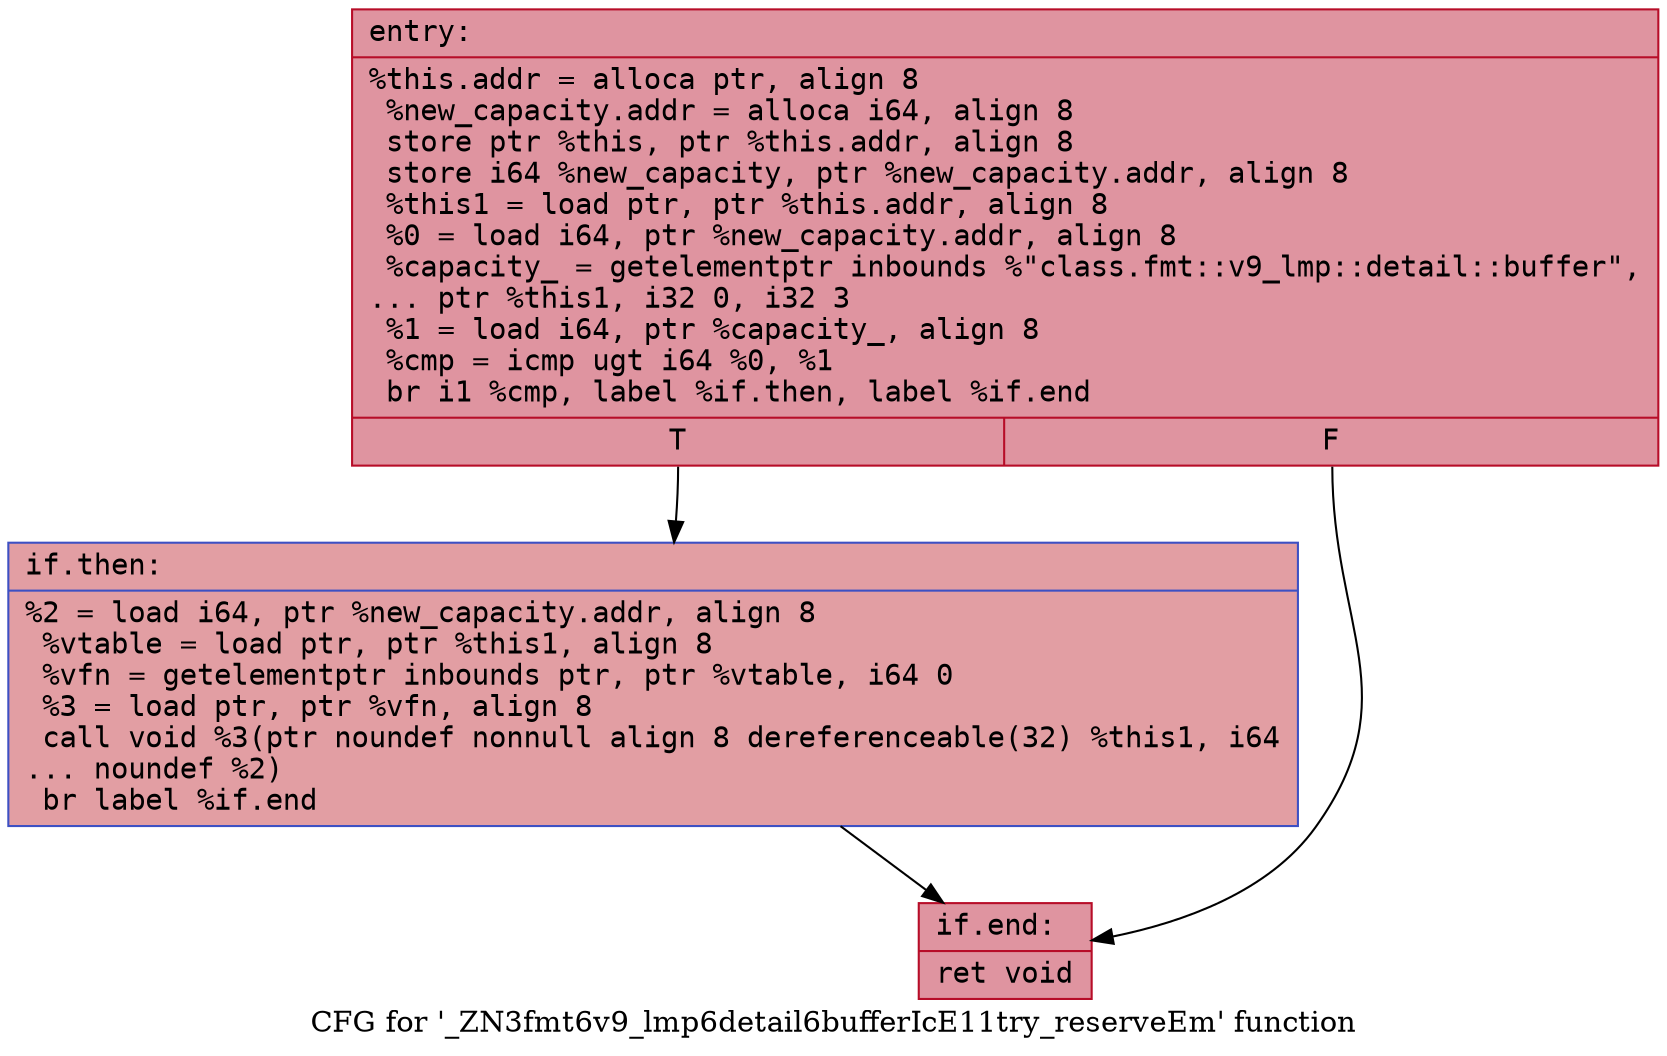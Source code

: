 digraph "CFG for '_ZN3fmt6v9_lmp6detail6bufferIcE11try_reserveEm' function" {
	label="CFG for '_ZN3fmt6v9_lmp6detail6bufferIcE11try_reserveEm' function";

	Node0x556bfebb80f0 [shape=record,color="#b70d28ff", style=filled, fillcolor="#b70d2870" fontname="Courier",label="{entry:\l|  %this.addr = alloca ptr, align 8\l  %new_capacity.addr = alloca i64, align 8\l  store ptr %this, ptr %this.addr, align 8\l  store i64 %new_capacity, ptr %new_capacity.addr, align 8\l  %this1 = load ptr, ptr %this.addr, align 8\l  %0 = load i64, ptr %new_capacity.addr, align 8\l  %capacity_ = getelementptr inbounds %\"class.fmt::v9_lmp::detail::buffer\",\l... ptr %this1, i32 0, i32 3\l  %1 = load i64, ptr %capacity_, align 8\l  %cmp = icmp ugt i64 %0, %1\l  br i1 %cmp, label %if.then, label %if.end\l|{<s0>T|<s1>F}}"];
	Node0x556bfebb80f0:s0 -> Node0x556bfebb86e0[tooltip="entry -> if.then\nProbability 50.00%" ];
	Node0x556bfebb80f0:s1 -> Node0x556bfebb8750[tooltip="entry -> if.end\nProbability 50.00%" ];
	Node0x556bfebb86e0 [shape=record,color="#3d50c3ff", style=filled, fillcolor="#be242e70" fontname="Courier",label="{if.then:\l|  %2 = load i64, ptr %new_capacity.addr, align 8\l  %vtable = load ptr, ptr %this1, align 8\l  %vfn = getelementptr inbounds ptr, ptr %vtable, i64 0\l  %3 = load ptr, ptr %vfn, align 8\l  call void %3(ptr noundef nonnull align 8 dereferenceable(32) %this1, i64\l... noundef %2)\l  br label %if.end\l}"];
	Node0x556bfebb86e0 -> Node0x556bfebb8750[tooltip="if.then -> if.end\nProbability 100.00%" ];
	Node0x556bfebb8750 [shape=record,color="#b70d28ff", style=filled, fillcolor="#b70d2870" fontname="Courier",label="{if.end:\l|  ret void\l}"];
}
